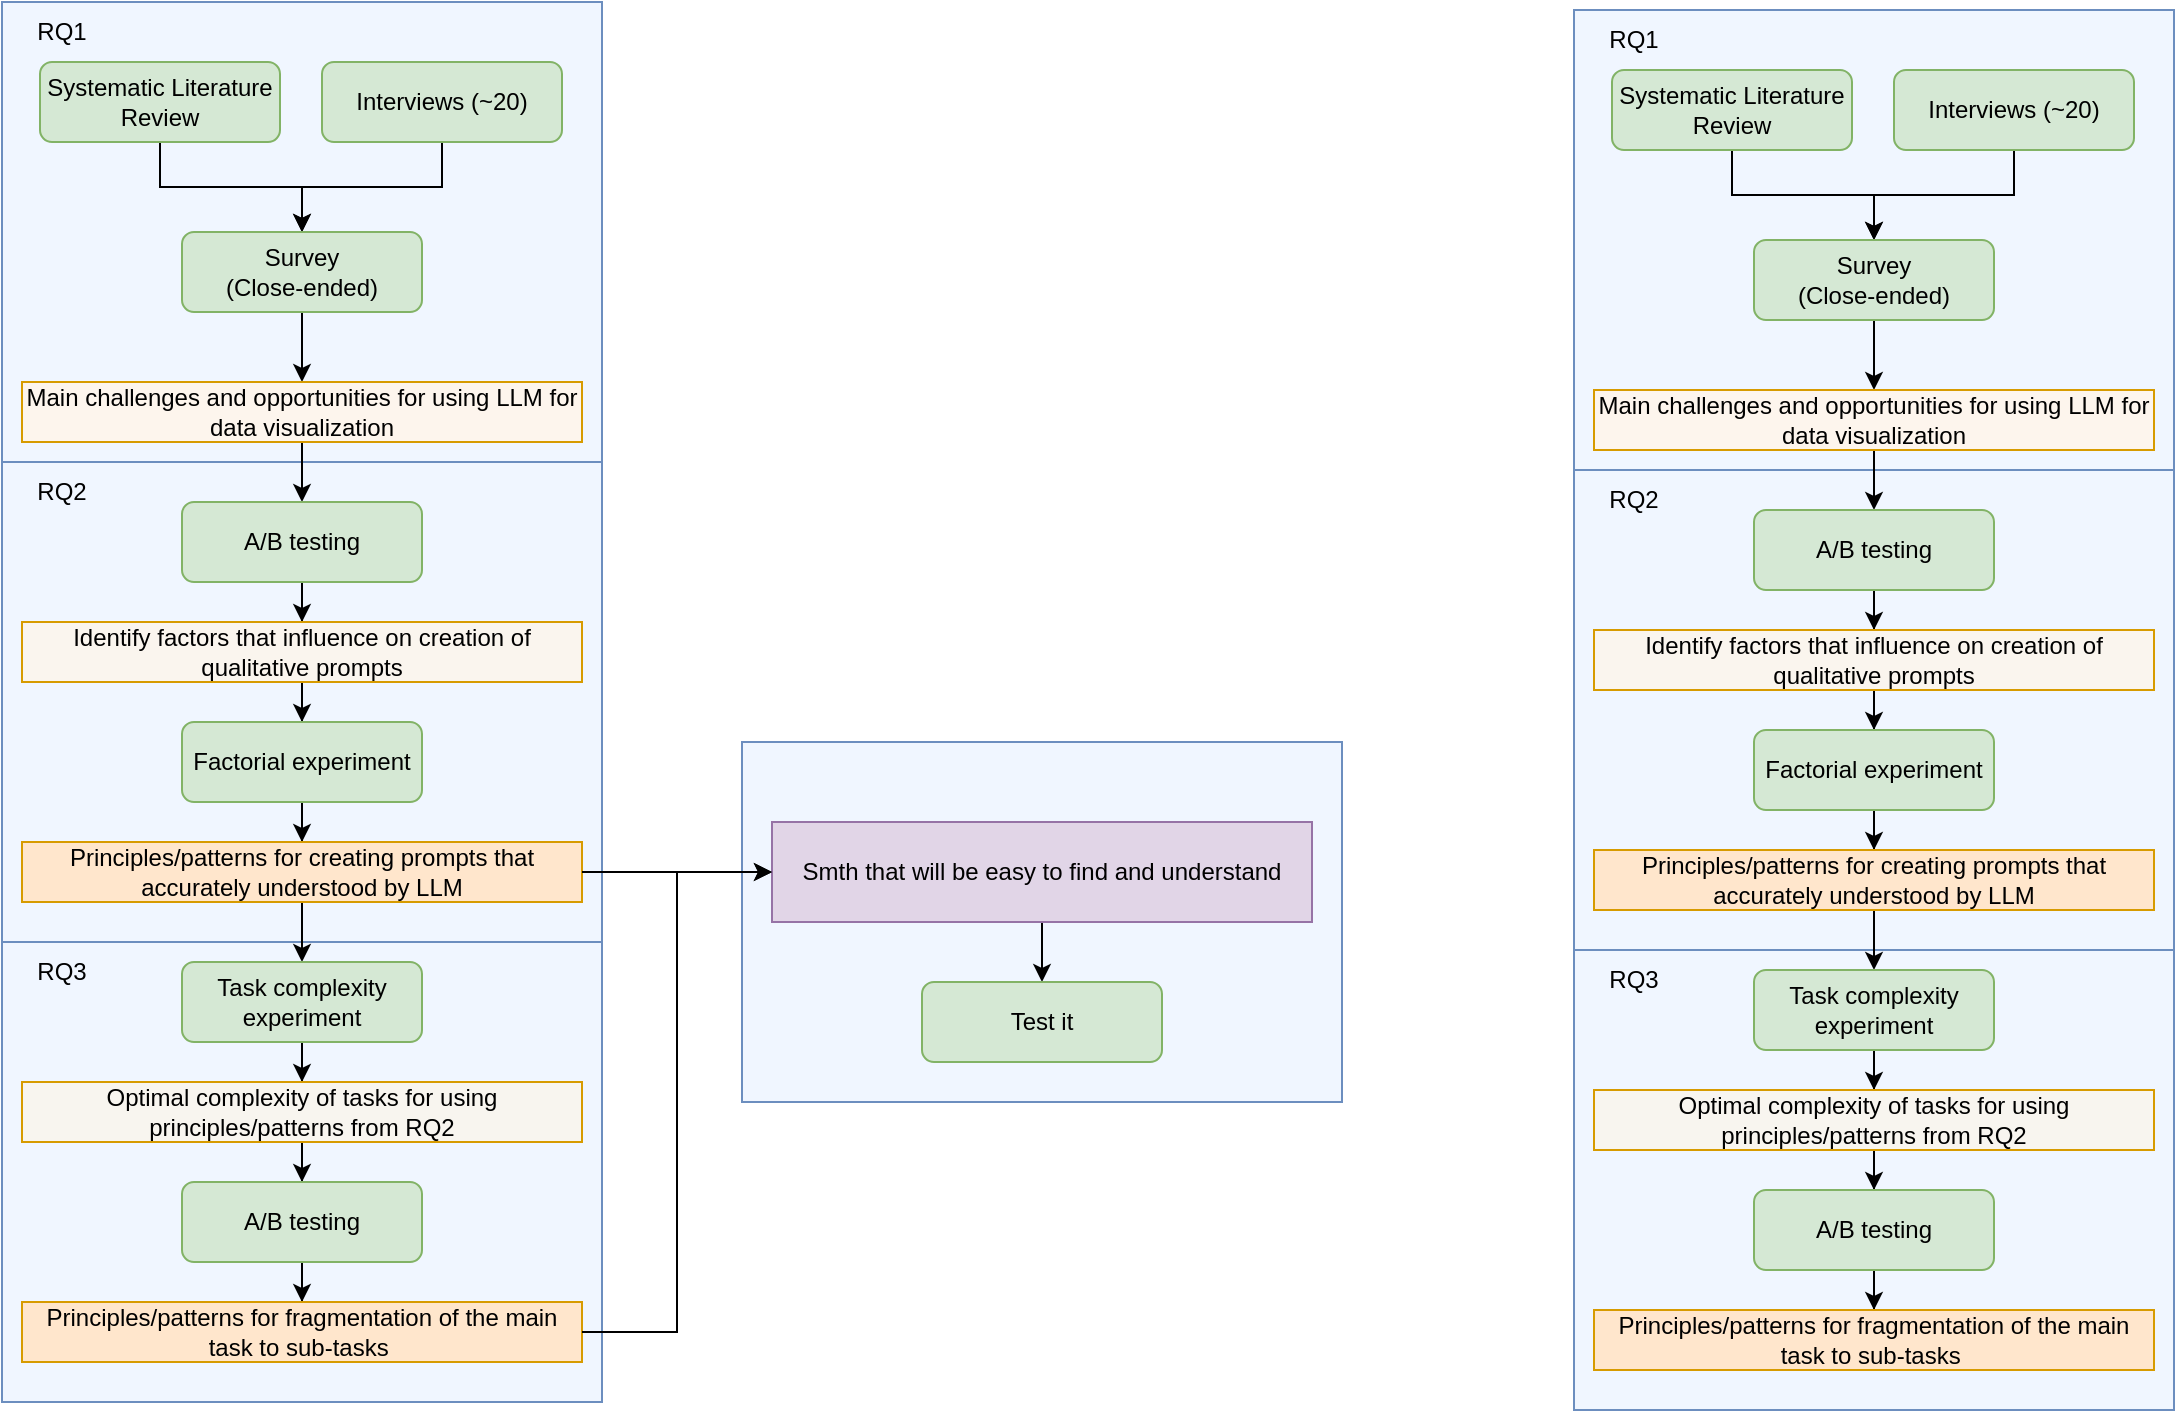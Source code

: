 <mxfile version="26.0.6">
  <diagram id="C5RBs43oDa-KdzZeNtuy" name="Page-1">
    <mxGraphModel dx="2072" dy="1016" grid="0" gridSize="10" guides="1" tooltips="1" connect="1" arrows="1" fold="1" page="1" pageScale="1" pageWidth="827" pageHeight="1169" math="0" shadow="0">
      <root>
        <mxCell id="WIyWlLk6GJQsqaUBKTNV-0" />
        <mxCell id="WIyWlLk6GJQsqaUBKTNV-1" parent="WIyWlLk6GJQsqaUBKTNV-0" />
        <mxCell id="5psIUY1SIHQBk0JDd5z6-27" value="" style="rounded=0;whiteSpace=wrap;html=1;fillColor=light-dark(#F0F6FF,#F0F6FF);strokeColor=#6c8ebf;" vertex="1" parent="WIyWlLk6GJQsqaUBKTNV-1">
          <mxGeometry x="130" y="520" width="300" height="230" as="geometry" />
        </mxCell>
        <mxCell id="5psIUY1SIHQBk0JDd5z6-16" value="" style="rounded=0;whiteSpace=wrap;html=1;fillColor=light-dark(#F0F6FF,#F0F6FF);strokeColor=#6c8ebf;" vertex="1" parent="WIyWlLk6GJQsqaUBKTNV-1">
          <mxGeometry x="130" y="280" width="300" height="240" as="geometry" />
        </mxCell>
        <mxCell id="5psIUY1SIHQBk0JDd5z6-4" value="" style="rounded=0;whiteSpace=wrap;html=1;fillColor=light-dark(#F0F6FF,#F0F6FF);strokeColor=#6c8ebf;" vertex="1" parent="WIyWlLk6GJQsqaUBKTNV-1">
          <mxGeometry x="130" y="50" width="300" height="230" as="geometry" />
        </mxCell>
        <mxCell id="5psIUY1SIHQBk0JDd5z6-2" style="edgeStyle=orthogonalEdgeStyle;rounded=0;orthogonalLoop=1;jettySize=auto;html=1;entryX=0.5;entryY=0;entryDx=0;entryDy=0;" edge="1" parent="WIyWlLk6GJQsqaUBKTNV-1" source="WIyWlLk6GJQsqaUBKTNV-3" target="5psIUY1SIHQBk0JDd5z6-1">
          <mxGeometry relative="1" as="geometry" />
        </mxCell>
        <mxCell id="WIyWlLk6GJQsqaUBKTNV-3" value="Systematic Literature Review" style="rounded=1;whiteSpace=wrap;html=1;fontSize=12;glass=0;strokeWidth=1;shadow=0;fillColor=#d5e8d4;strokeColor=#82b366;" parent="WIyWlLk6GJQsqaUBKTNV-1" vertex="1">
          <mxGeometry x="149" y="80" width="120" height="40" as="geometry" />
        </mxCell>
        <mxCell id="5psIUY1SIHQBk0JDd5z6-3" style="edgeStyle=orthogonalEdgeStyle;rounded=0;orthogonalLoop=1;jettySize=auto;html=1;entryX=0.5;entryY=0;entryDx=0;entryDy=0;" edge="1" parent="WIyWlLk6GJQsqaUBKTNV-1" source="5psIUY1SIHQBk0JDd5z6-0" target="5psIUY1SIHQBk0JDd5z6-1">
          <mxGeometry relative="1" as="geometry" />
        </mxCell>
        <mxCell id="5psIUY1SIHQBk0JDd5z6-0" value="Interviews (~20)" style="rounded=1;whiteSpace=wrap;html=1;fontSize=12;glass=0;strokeWidth=1;shadow=0;fillColor=#d5e8d4;strokeColor=#82b366;" vertex="1" parent="WIyWlLk6GJQsqaUBKTNV-1">
          <mxGeometry x="290" y="80" width="120" height="40" as="geometry" />
        </mxCell>
        <mxCell id="5psIUY1SIHQBk0JDd5z6-7" value="" style="edgeStyle=orthogonalEdgeStyle;rounded=0;orthogonalLoop=1;jettySize=auto;html=1;" edge="1" parent="WIyWlLk6GJQsqaUBKTNV-1" source="5psIUY1SIHQBk0JDd5z6-1" target="5psIUY1SIHQBk0JDd5z6-6">
          <mxGeometry relative="1" as="geometry" />
        </mxCell>
        <mxCell id="5psIUY1SIHQBk0JDd5z6-1" value="Survey&lt;div&gt;(Close-ended)&lt;/div&gt;" style="rounded=1;whiteSpace=wrap;html=1;fontSize=12;glass=0;strokeWidth=1;shadow=0;fillColor=#d5e8d4;strokeColor=#82b366;" vertex="1" parent="WIyWlLk6GJQsqaUBKTNV-1">
          <mxGeometry x="220" y="165" width="120" height="40" as="geometry" />
        </mxCell>
        <mxCell id="5psIUY1SIHQBk0JDd5z6-5" value="RQ1" style="text;html=1;align=center;verticalAlign=middle;whiteSpace=wrap;rounded=0;" vertex="1" parent="WIyWlLk6GJQsqaUBKTNV-1">
          <mxGeometry x="130" y="50" width="60" height="30" as="geometry" />
        </mxCell>
        <mxCell id="5psIUY1SIHQBk0JDd5z6-18" style="edgeStyle=orthogonalEdgeStyle;rounded=0;orthogonalLoop=1;jettySize=auto;html=1;entryX=0.5;entryY=0;entryDx=0;entryDy=0;" edge="1" parent="WIyWlLk6GJQsqaUBKTNV-1" source="5psIUY1SIHQBk0JDd5z6-6" target="5psIUY1SIHQBk0JDd5z6-9">
          <mxGeometry relative="1" as="geometry" />
        </mxCell>
        <mxCell id="5psIUY1SIHQBk0JDd5z6-6" value="Main challenges and opportunities for using LLM for data visualization" style="rounded=0;whiteSpace=wrap;html=1;fillColor=light-dark(#fdf5ed, #36210a);strokeColor=#d79b00;gradientColor=none;" vertex="1" parent="WIyWlLk6GJQsqaUBKTNV-1">
          <mxGeometry x="140" y="240" width="280" height="30" as="geometry" />
        </mxCell>
        <mxCell id="5psIUY1SIHQBk0JDd5z6-11" value="" style="edgeStyle=orthogonalEdgeStyle;rounded=0;orthogonalLoop=1;jettySize=auto;html=1;" edge="1" parent="WIyWlLk6GJQsqaUBKTNV-1" source="5psIUY1SIHQBk0JDd5z6-9" target="5psIUY1SIHQBk0JDd5z6-10">
          <mxGeometry relative="1" as="geometry" />
        </mxCell>
        <mxCell id="5psIUY1SIHQBk0JDd5z6-9" value="A/B testing" style="rounded=1;whiteSpace=wrap;html=1;fontSize=12;glass=0;strokeWidth=1;shadow=0;fillColor=#d5e8d4;strokeColor=#82b366;" vertex="1" parent="WIyWlLk6GJQsqaUBKTNV-1">
          <mxGeometry x="220" y="300" width="120" height="40" as="geometry" />
        </mxCell>
        <mxCell id="5psIUY1SIHQBk0JDd5z6-13" value="" style="edgeStyle=orthogonalEdgeStyle;rounded=0;orthogonalLoop=1;jettySize=auto;html=1;" edge="1" parent="WIyWlLk6GJQsqaUBKTNV-1" source="5psIUY1SIHQBk0JDd5z6-10" target="5psIUY1SIHQBk0JDd5z6-12">
          <mxGeometry relative="1" as="geometry" />
        </mxCell>
        <mxCell id="5psIUY1SIHQBk0JDd5z6-10" value="Identify factors that influence on creation of qualitative prompts" style="rounded=0;whiteSpace=wrap;html=1;fillColor=light-dark(#faf5ee, #36210a);strokeColor=#d79b00;" vertex="1" parent="WIyWlLk6GJQsqaUBKTNV-1">
          <mxGeometry x="140" y="360" width="280" height="30" as="geometry" />
        </mxCell>
        <mxCell id="5psIUY1SIHQBk0JDd5z6-15" value="" style="edgeStyle=orthogonalEdgeStyle;rounded=0;orthogonalLoop=1;jettySize=auto;html=1;" edge="1" parent="WIyWlLk6GJQsqaUBKTNV-1" source="5psIUY1SIHQBk0JDd5z6-12" target="5psIUY1SIHQBk0JDd5z6-14">
          <mxGeometry relative="1" as="geometry" />
        </mxCell>
        <mxCell id="5psIUY1SIHQBk0JDd5z6-12" value="Factorial experiment" style="rounded=1;whiteSpace=wrap;html=1;fontSize=12;glass=0;strokeWidth=1;shadow=0;fillColor=#d5e8d4;strokeColor=#82b366;" vertex="1" parent="WIyWlLk6GJQsqaUBKTNV-1">
          <mxGeometry x="220" y="410" width="120" height="40" as="geometry" />
        </mxCell>
        <mxCell id="5psIUY1SIHQBk0JDd5z6-20" value="" style="edgeStyle=orthogonalEdgeStyle;rounded=0;orthogonalLoop=1;jettySize=auto;html=1;" edge="1" parent="WIyWlLk6GJQsqaUBKTNV-1" source="5psIUY1SIHQBk0JDd5z6-14" target="5psIUY1SIHQBk0JDd5z6-19">
          <mxGeometry relative="1" as="geometry" />
        </mxCell>
        <mxCell id="5psIUY1SIHQBk0JDd5z6-14" value="Principles/patterns for creating prompts that accurately understood by LLM" style="rounded=0;whiteSpace=wrap;html=1;fillColor=#ffe6cc;strokeColor=#d79b00;" vertex="1" parent="WIyWlLk6GJQsqaUBKTNV-1">
          <mxGeometry x="140" y="470" width="280" height="30" as="geometry" />
        </mxCell>
        <mxCell id="5psIUY1SIHQBk0JDd5z6-17" value="RQ2" style="text;html=1;align=center;verticalAlign=middle;whiteSpace=wrap;rounded=0;" vertex="1" parent="WIyWlLk6GJQsqaUBKTNV-1">
          <mxGeometry x="130" y="280" width="60" height="30" as="geometry" />
        </mxCell>
        <mxCell id="5psIUY1SIHQBk0JDd5z6-22" value="" style="edgeStyle=orthogonalEdgeStyle;rounded=0;orthogonalLoop=1;jettySize=auto;html=1;" edge="1" parent="WIyWlLk6GJQsqaUBKTNV-1" source="5psIUY1SIHQBk0JDd5z6-19" target="5psIUY1SIHQBk0JDd5z6-21">
          <mxGeometry relative="1" as="geometry" />
        </mxCell>
        <mxCell id="5psIUY1SIHQBk0JDd5z6-19" value="Task complexity experiment" style="rounded=1;whiteSpace=wrap;html=1;fontSize=12;glass=0;strokeWidth=1;shadow=0;fillColor=#d5e8d4;strokeColor=#82b366;" vertex="1" parent="WIyWlLk6GJQsqaUBKTNV-1">
          <mxGeometry x="220" y="530" width="120" height="40" as="geometry" />
        </mxCell>
        <mxCell id="5psIUY1SIHQBk0JDd5z6-24" value="" style="edgeStyle=orthogonalEdgeStyle;rounded=0;orthogonalLoop=1;jettySize=auto;html=1;" edge="1" parent="WIyWlLk6GJQsqaUBKTNV-1" source="5psIUY1SIHQBk0JDd5z6-21" target="5psIUY1SIHQBk0JDd5z6-23">
          <mxGeometry relative="1" as="geometry" />
        </mxCell>
        <mxCell id="5psIUY1SIHQBk0JDd5z6-21" value="Optimal complexity of tasks for using principles/patterns from RQ2" style="rounded=0;whiteSpace=wrap;html=1;fillColor=light-dark(#f8f5ef, #36210a);strokeColor=#d79b00;" vertex="1" parent="WIyWlLk6GJQsqaUBKTNV-1">
          <mxGeometry x="140" y="590" width="280" height="30" as="geometry" />
        </mxCell>
        <mxCell id="5psIUY1SIHQBk0JDd5z6-26" value="" style="edgeStyle=orthogonalEdgeStyle;rounded=0;orthogonalLoop=1;jettySize=auto;html=1;" edge="1" parent="WIyWlLk6GJQsqaUBKTNV-1" source="5psIUY1SIHQBk0JDd5z6-23" target="5psIUY1SIHQBk0JDd5z6-25">
          <mxGeometry relative="1" as="geometry" />
        </mxCell>
        <mxCell id="5psIUY1SIHQBk0JDd5z6-23" value="A/B testing" style="rounded=1;whiteSpace=wrap;html=1;fontSize=12;glass=0;strokeWidth=1;shadow=0;fillColor=#d5e8d4;strokeColor=#82b366;" vertex="1" parent="WIyWlLk6GJQsqaUBKTNV-1">
          <mxGeometry x="220" y="640" width="120" height="40" as="geometry" />
        </mxCell>
        <mxCell id="5psIUY1SIHQBk0JDd5z6-25" value="Principles/patterns for&amp;nbsp;fragmentation of the main task to sub-tasks&amp;nbsp;" style="rounded=0;whiteSpace=wrap;html=1;fillColor=#ffe6cc;strokeColor=#d79b00;" vertex="1" parent="WIyWlLk6GJQsqaUBKTNV-1">
          <mxGeometry x="140" y="700" width="280" height="30" as="geometry" />
        </mxCell>
        <mxCell id="5psIUY1SIHQBk0JDd5z6-28" value="RQ3" style="text;html=1;align=center;verticalAlign=middle;whiteSpace=wrap;rounded=0;" vertex="1" parent="WIyWlLk6GJQsqaUBKTNV-1">
          <mxGeometry x="130" y="520" width="60" height="30" as="geometry" />
        </mxCell>
        <mxCell id="5psIUY1SIHQBk0JDd5z6-29" value="" style="rounded=0;whiteSpace=wrap;html=1;fillColor=light-dark(#F0F6FF,#F0F6FF);strokeColor=#6c8ebf;" vertex="1" parent="WIyWlLk6GJQsqaUBKTNV-1">
          <mxGeometry x="500" y="420" width="300" height="180" as="geometry" />
        </mxCell>
        <mxCell id="5psIUY1SIHQBk0JDd5z6-32" value="" style="edgeStyle=orthogonalEdgeStyle;rounded=0;orthogonalLoop=1;jettySize=auto;html=1;" edge="1" parent="WIyWlLk6GJQsqaUBKTNV-1" source="5psIUY1SIHQBk0JDd5z6-30" target="5psIUY1SIHQBk0JDd5z6-31">
          <mxGeometry relative="1" as="geometry" />
        </mxCell>
        <mxCell id="5psIUY1SIHQBk0JDd5z6-30" value="Smth that will be easy to find and understand" style="rounded=0;whiteSpace=wrap;html=1;fillColor=#e1d5e7;strokeColor=#9673a6;" vertex="1" parent="WIyWlLk6GJQsqaUBKTNV-1">
          <mxGeometry x="515" y="460" width="270" height="50" as="geometry" />
        </mxCell>
        <mxCell id="5psIUY1SIHQBk0JDd5z6-31" value="Test it" style="rounded=1;whiteSpace=wrap;html=1;fontSize=12;glass=0;strokeWidth=1;shadow=0;fillColor=#d5e8d4;strokeColor=#82b366;" vertex="1" parent="WIyWlLk6GJQsqaUBKTNV-1">
          <mxGeometry x="590" y="540" width="120" height="40" as="geometry" />
        </mxCell>
        <mxCell id="5psIUY1SIHQBk0JDd5z6-33" style="edgeStyle=orthogonalEdgeStyle;rounded=0;orthogonalLoop=1;jettySize=auto;html=1;entryX=0;entryY=0.5;entryDx=0;entryDy=0;" edge="1" parent="WIyWlLk6GJQsqaUBKTNV-1" source="5psIUY1SIHQBk0JDd5z6-25" target="5psIUY1SIHQBk0JDd5z6-30">
          <mxGeometry relative="1" as="geometry" />
        </mxCell>
        <mxCell id="5psIUY1SIHQBk0JDd5z6-34" style="edgeStyle=orthogonalEdgeStyle;rounded=0;orthogonalLoop=1;jettySize=auto;html=1;entryX=0;entryY=0.5;entryDx=0;entryDy=0;" edge="1" parent="WIyWlLk6GJQsqaUBKTNV-1" source="5psIUY1SIHQBk0JDd5z6-14" target="5psIUY1SIHQBk0JDd5z6-30">
          <mxGeometry relative="1" as="geometry" />
        </mxCell>
        <mxCell id="5psIUY1SIHQBk0JDd5z6-35" value="" style="rounded=0;whiteSpace=wrap;html=1;fillColor=light-dark(#F0F6FF,#F0F6FF);strokeColor=#6c8ebf;" vertex="1" parent="WIyWlLk6GJQsqaUBKTNV-1">
          <mxGeometry x="916" y="524" width="300" height="230" as="geometry" />
        </mxCell>
        <mxCell id="5psIUY1SIHQBk0JDd5z6-36" value="" style="rounded=0;whiteSpace=wrap;html=1;fillColor=light-dark(#F0F6FF,#F0F6FF);strokeColor=#6c8ebf;" vertex="1" parent="WIyWlLk6GJQsqaUBKTNV-1">
          <mxGeometry x="916" y="284" width="300" height="240" as="geometry" />
        </mxCell>
        <mxCell id="5psIUY1SIHQBk0JDd5z6-37" value="" style="rounded=0;whiteSpace=wrap;html=1;fillColor=light-dark(#F0F6FF,#F0F6FF);strokeColor=#6c8ebf;" vertex="1" parent="WIyWlLk6GJQsqaUBKTNV-1">
          <mxGeometry x="916" y="54" width="300" height="230" as="geometry" />
        </mxCell>
        <mxCell id="5psIUY1SIHQBk0JDd5z6-38" style="edgeStyle=orthogonalEdgeStyle;rounded=0;orthogonalLoop=1;jettySize=auto;html=1;entryX=0.5;entryY=0;entryDx=0;entryDy=0;" edge="1" parent="WIyWlLk6GJQsqaUBKTNV-1" source="5psIUY1SIHQBk0JDd5z6-39" target="5psIUY1SIHQBk0JDd5z6-43">
          <mxGeometry relative="1" as="geometry" />
        </mxCell>
        <mxCell id="5psIUY1SIHQBk0JDd5z6-39" value="Systematic Literature Review" style="rounded=1;whiteSpace=wrap;html=1;fontSize=12;glass=0;strokeWidth=1;shadow=0;fillColor=#d5e8d4;strokeColor=#82b366;" vertex="1" parent="WIyWlLk6GJQsqaUBKTNV-1">
          <mxGeometry x="935" y="84" width="120" height="40" as="geometry" />
        </mxCell>
        <mxCell id="5psIUY1SIHQBk0JDd5z6-40" style="edgeStyle=orthogonalEdgeStyle;rounded=0;orthogonalLoop=1;jettySize=auto;html=1;entryX=0.5;entryY=0;entryDx=0;entryDy=0;" edge="1" parent="WIyWlLk6GJQsqaUBKTNV-1" source="5psIUY1SIHQBk0JDd5z6-41" target="5psIUY1SIHQBk0JDd5z6-43">
          <mxGeometry relative="1" as="geometry" />
        </mxCell>
        <mxCell id="5psIUY1SIHQBk0JDd5z6-41" value="Interviews (~20)" style="rounded=1;whiteSpace=wrap;html=1;fontSize=12;glass=0;strokeWidth=1;shadow=0;fillColor=#d5e8d4;strokeColor=#82b366;" vertex="1" parent="WIyWlLk6GJQsqaUBKTNV-1">
          <mxGeometry x="1076" y="84" width="120" height="40" as="geometry" />
        </mxCell>
        <mxCell id="5psIUY1SIHQBk0JDd5z6-42" value="" style="edgeStyle=orthogonalEdgeStyle;rounded=0;orthogonalLoop=1;jettySize=auto;html=1;" edge="1" parent="WIyWlLk6GJQsqaUBKTNV-1" source="5psIUY1SIHQBk0JDd5z6-43" target="5psIUY1SIHQBk0JDd5z6-46">
          <mxGeometry relative="1" as="geometry" />
        </mxCell>
        <mxCell id="5psIUY1SIHQBk0JDd5z6-43" value="Survey&lt;div&gt;(Close-ended)&lt;/div&gt;" style="rounded=1;whiteSpace=wrap;html=1;fontSize=12;glass=0;strokeWidth=1;shadow=0;fillColor=#d5e8d4;strokeColor=#82b366;" vertex="1" parent="WIyWlLk6GJQsqaUBKTNV-1">
          <mxGeometry x="1006" y="169" width="120" height="40" as="geometry" />
        </mxCell>
        <mxCell id="5psIUY1SIHQBk0JDd5z6-44" value="RQ1" style="text;html=1;align=center;verticalAlign=middle;whiteSpace=wrap;rounded=0;" vertex="1" parent="WIyWlLk6GJQsqaUBKTNV-1">
          <mxGeometry x="916" y="54" width="60" height="30" as="geometry" />
        </mxCell>
        <mxCell id="5psIUY1SIHQBk0JDd5z6-45" style="edgeStyle=orthogonalEdgeStyle;rounded=0;orthogonalLoop=1;jettySize=auto;html=1;entryX=0.5;entryY=0;entryDx=0;entryDy=0;" edge="1" parent="WIyWlLk6GJQsqaUBKTNV-1" source="5psIUY1SIHQBk0JDd5z6-46" target="5psIUY1SIHQBk0JDd5z6-48">
          <mxGeometry relative="1" as="geometry" />
        </mxCell>
        <mxCell id="5psIUY1SIHQBk0JDd5z6-46" value="Main challenges and opportunities for using LLM for data visualization" style="rounded=0;whiteSpace=wrap;html=1;fillColor=light-dark(#fdf5ed, #36210a);strokeColor=#d79b00;gradientColor=none;" vertex="1" parent="WIyWlLk6GJQsqaUBKTNV-1">
          <mxGeometry x="926" y="244" width="280" height="30" as="geometry" />
        </mxCell>
        <mxCell id="5psIUY1SIHQBk0JDd5z6-47" value="" style="edgeStyle=orthogonalEdgeStyle;rounded=0;orthogonalLoop=1;jettySize=auto;html=1;" edge="1" parent="WIyWlLk6GJQsqaUBKTNV-1" source="5psIUY1SIHQBk0JDd5z6-48" target="5psIUY1SIHQBk0JDd5z6-50">
          <mxGeometry relative="1" as="geometry" />
        </mxCell>
        <mxCell id="5psIUY1SIHQBk0JDd5z6-48" value="A/B testing" style="rounded=1;whiteSpace=wrap;html=1;fontSize=12;glass=0;strokeWidth=1;shadow=0;fillColor=#d5e8d4;strokeColor=#82b366;" vertex="1" parent="WIyWlLk6GJQsqaUBKTNV-1">
          <mxGeometry x="1006" y="304" width="120" height="40" as="geometry" />
        </mxCell>
        <mxCell id="5psIUY1SIHQBk0JDd5z6-49" value="" style="edgeStyle=orthogonalEdgeStyle;rounded=0;orthogonalLoop=1;jettySize=auto;html=1;" edge="1" parent="WIyWlLk6GJQsqaUBKTNV-1" source="5psIUY1SIHQBk0JDd5z6-50" target="5psIUY1SIHQBk0JDd5z6-52">
          <mxGeometry relative="1" as="geometry" />
        </mxCell>
        <mxCell id="5psIUY1SIHQBk0JDd5z6-50" value="Identify factors that influence on creation of qualitative prompts" style="rounded=0;whiteSpace=wrap;html=1;fillColor=light-dark(#faf5ee, #36210a);strokeColor=#d79b00;" vertex="1" parent="WIyWlLk6GJQsqaUBKTNV-1">
          <mxGeometry x="926" y="364" width="280" height="30" as="geometry" />
        </mxCell>
        <mxCell id="5psIUY1SIHQBk0JDd5z6-51" value="" style="edgeStyle=orthogonalEdgeStyle;rounded=0;orthogonalLoop=1;jettySize=auto;html=1;" edge="1" parent="WIyWlLk6GJQsqaUBKTNV-1" source="5psIUY1SIHQBk0JDd5z6-52" target="5psIUY1SIHQBk0JDd5z6-54">
          <mxGeometry relative="1" as="geometry" />
        </mxCell>
        <mxCell id="5psIUY1SIHQBk0JDd5z6-52" value="Factorial experiment" style="rounded=1;whiteSpace=wrap;html=1;fontSize=12;glass=0;strokeWidth=1;shadow=0;fillColor=#d5e8d4;strokeColor=#82b366;" vertex="1" parent="WIyWlLk6GJQsqaUBKTNV-1">
          <mxGeometry x="1006" y="414" width="120" height="40" as="geometry" />
        </mxCell>
        <mxCell id="5psIUY1SIHQBk0JDd5z6-53" value="" style="edgeStyle=orthogonalEdgeStyle;rounded=0;orthogonalLoop=1;jettySize=auto;html=1;" edge="1" parent="WIyWlLk6GJQsqaUBKTNV-1" source="5psIUY1SIHQBk0JDd5z6-54" target="5psIUY1SIHQBk0JDd5z6-57">
          <mxGeometry relative="1" as="geometry" />
        </mxCell>
        <mxCell id="5psIUY1SIHQBk0JDd5z6-54" value="Principles/patterns for creating prompts that accurately understood by LLM" style="rounded=0;whiteSpace=wrap;html=1;fillColor=#ffe6cc;strokeColor=#d79b00;" vertex="1" parent="WIyWlLk6GJQsqaUBKTNV-1">
          <mxGeometry x="926" y="474" width="280" height="30" as="geometry" />
        </mxCell>
        <mxCell id="5psIUY1SIHQBk0JDd5z6-55" value="RQ2" style="text;html=1;align=center;verticalAlign=middle;whiteSpace=wrap;rounded=0;" vertex="1" parent="WIyWlLk6GJQsqaUBKTNV-1">
          <mxGeometry x="916" y="284" width="60" height="30" as="geometry" />
        </mxCell>
        <mxCell id="5psIUY1SIHQBk0JDd5z6-56" value="" style="edgeStyle=orthogonalEdgeStyle;rounded=0;orthogonalLoop=1;jettySize=auto;html=1;" edge="1" parent="WIyWlLk6GJQsqaUBKTNV-1" source="5psIUY1SIHQBk0JDd5z6-57" target="5psIUY1SIHQBk0JDd5z6-59">
          <mxGeometry relative="1" as="geometry" />
        </mxCell>
        <mxCell id="5psIUY1SIHQBk0JDd5z6-57" value="Task complexity experiment" style="rounded=1;whiteSpace=wrap;html=1;fontSize=12;glass=0;strokeWidth=1;shadow=0;fillColor=#d5e8d4;strokeColor=#82b366;" vertex="1" parent="WIyWlLk6GJQsqaUBKTNV-1">
          <mxGeometry x="1006" y="534" width="120" height="40" as="geometry" />
        </mxCell>
        <mxCell id="5psIUY1SIHQBk0JDd5z6-58" value="" style="edgeStyle=orthogonalEdgeStyle;rounded=0;orthogonalLoop=1;jettySize=auto;html=1;" edge="1" parent="WIyWlLk6GJQsqaUBKTNV-1" source="5psIUY1SIHQBk0JDd5z6-59" target="5psIUY1SIHQBk0JDd5z6-61">
          <mxGeometry relative="1" as="geometry" />
        </mxCell>
        <mxCell id="5psIUY1SIHQBk0JDd5z6-59" value="Optimal complexity of tasks for using principles/patterns from RQ2" style="rounded=0;whiteSpace=wrap;html=1;fillColor=light-dark(#f8f5ef, #36210a);strokeColor=#d79b00;" vertex="1" parent="WIyWlLk6GJQsqaUBKTNV-1">
          <mxGeometry x="926" y="594" width="280" height="30" as="geometry" />
        </mxCell>
        <mxCell id="5psIUY1SIHQBk0JDd5z6-60" value="" style="edgeStyle=orthogonalEdgeStyle;rounded=0;orthogonalLoop=1;jettySize=auto;html=1;" edge="1" parent="WIyWlLk6GJQsqaUBKTNV-1" source="5psIUY1SIHQBk0JDd5z6-61" target="5psIUY1SIHQBk0JDd5z6-62">
          <mxGeometry relative="1" as="geometry" />
        </mxCell>
        <mxCell id="5psIUY1SIHQBk0JDd5z6-61" value="A/B testing" style="rounded=1;whiteSpace=wrap;html=1;fontSize=12;glass=0;strokeWidth=1;shadow=0;fillColor=#d5e8d4;strokeColor=#82b366;" vertex="1" parent="WIyWlLk6GJQsqaUBKTNV-1">
          <mxGeometry x="1006" y="644" width="120" height="40" as="geometry" />
        </mxCell>
        <mxCell id="5psIUY1SIHQBk0JDd5z6-62" value="Principles/patterns for&amp;nbsp;fragmentation of the main task to sub-tasks&amp;nbsp;" style="rounded=0;whiteSpace=wrap;html=1;fillColor=#ffe6cc;strokeColor=#d79b00;" vertex="1" parent="WIyWlLk6GJQsqaUBKTNV-1">
          <mxGeometry x="926" y="704" width="280" height="30" as="geometry" />
        </mxCell>
        <mxCell id="5psIUY1SIHQBk0JDd5z6-63" value="RQ3" style="text;html=1;align=center;verticalAlign=middle;whiteSpace=wrap;rounded=0;" vertex="1" parent="WIyWlLk6GJQsqaUBKTNV-1">
          <mxGeometry x="916" y="524" width="60" height="30" as="geometry" />
        </mxCell>
      </root>
    </mxGraphModel>
  </diagram>
</mxfile>
